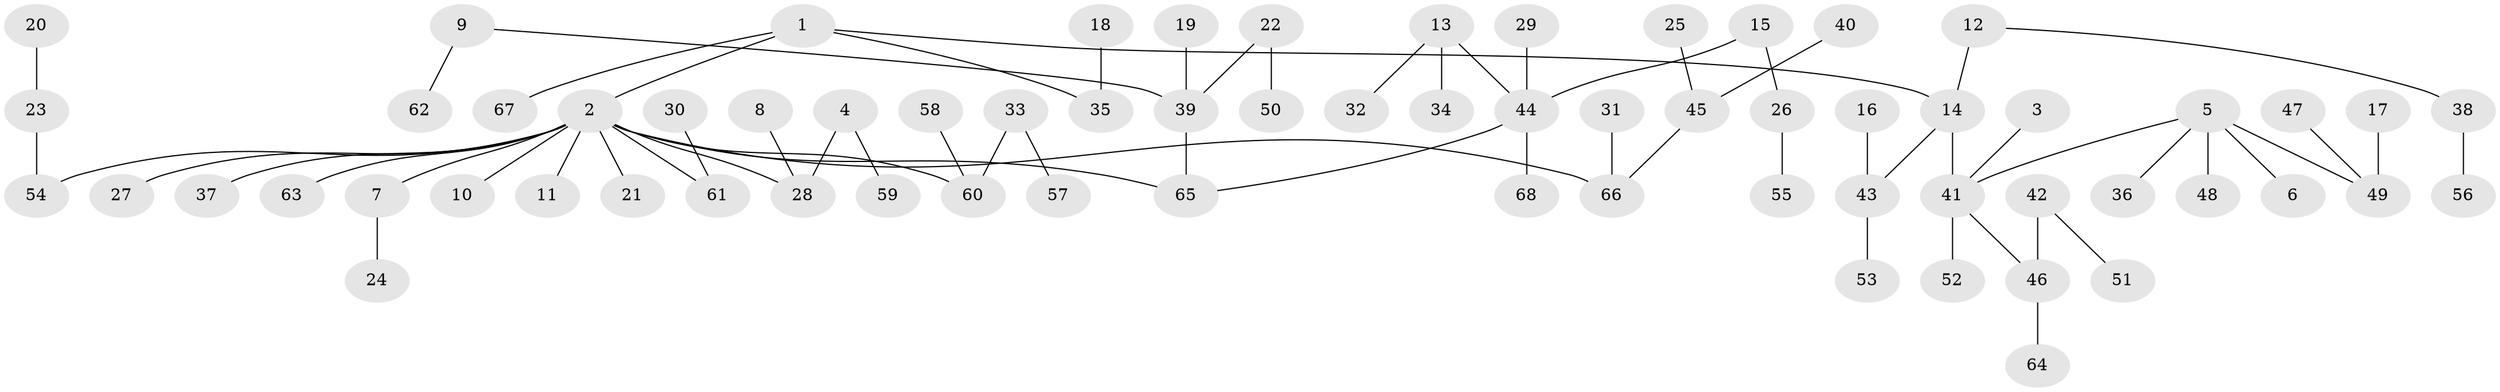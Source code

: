 // original degree distribution, {11: 0.007407407407407408, 4: 0.07407407407407407, 3: 0.14074074074074075, 5: 0.037037037037037035, 7: 0.007407407407407408, 1: 0.5185185185185185, 2: 0.21481481481481482}
// Generated by graph-tools (version 1.1) at 2025/50/03/09/25 03:50:23]
// undirected, 68 vertices, 67 edges
graph export_dot {
graph [start="1"]
  node [color=gray90,style=filled];
  1;
  2;
  3;
  4;
  5;
  6;
  7;
  8;
  9;
  10;
  11;
  12;
  13;
  14;
  15;
  16;
  17;
  18;
  19;
  20;
  21;
  22;
  23;
  24;
  25;
  26;
  27;
  28;
  29;
  30;
  31;
  32;
  33;
  34;
  35;
  36;
  37;
  38;
  39;
  40;
  41;
  42;
  43;
  44;
  45;
  46;
  47;
  48;
  49;
  50;
  51;
  52;
  53;
  54;
  55;
  56;
  57;
  58;
  59;
  60;
  61;
  62;
  63;
  64;
  65;
  66;
  67;
  68;
  1 -- 2 [weight=1.0];
  1 -- 14 [weight=1.0];
  1 -- 35 [weight=1.0];
  1 -- 67 [weight=1.0];
  2 -- 7 [weight=1.0];
  2 -- 10 [weight=1.0];
  2 -- 11 [weight=1.0];
  2 -- 21 [weight=1.0];
  2 -- 27 [weight=1.0];
  2 -- 28 [weight=1.0];
  2 -- 37 [weight=1.0];
  2 -- 54 [weight=1.0];
  2 -- 60 [weight=1.0];
  2 -- 61 [weight=1.0];
  2 -- 63 [weight=1.0];
  2 -- 65 [weight=1.0];
  2 -- 66 [weight=1.0];
  3 -- 41 [weight=1.0];
  4 -- 28 [weight=1.0];
  4 -- 59 [weight=1.0];
  5 -- 6 [weight=1.0];
  5 -- 36 [weight=1.0];
  5 -- 41 [weight=1.0];
  5 -- 48 [weight=1.0];
  5 -- 49 [weight=1.0];
  7 -- 24 [weight=1.0];
  8 -- 28 [weight=1.0];
  9 -- 39 [weight=1.0];
  9 -- 62 [weight=1.0];
  12 -- 14 [weight=1.0];
  12 -- 38 [weight=1.0];
  13 -- 32 [weight=1.0];
  13 -- 34 [weight=1.0];
  13 -- 44 [weight=1.0];
  14 -- 41 [weight=1.0];
  14 -- 43 [weight=1.0];
  15 -- 26 [weight=1.0];
  15 -- 44 [weight=1.0];
  16 -- 43 [weight=1.0];
  17 -- 49 [weight=1.0];
  18 -- 35 [weight=1.0];
  19 -- 39 [weight=1.0];
  20 -- 23 [weight=1.0];
  22 -- 39 [weight=1.0];
  22 -- 50 [weight=1.0];
  23 -- 54 [weight=1.0];
  25 -- 45 [weight=1.0];
  26 -- 55 [weight=1.0];
  29 -- 44 [weight=1.0];
  30 -- 61 [weight=1.0];
  31 -- 66 [weight=1.0];
  33 -- 57 [weight=1.0];
  33 -- 60 [weight=1.0];
  38 -- 56 [weight=1.0];
  39 -- 65 [weight=1.0];
  40 -- 45 [weight=1.0];
  41 -- 46 [weight=1.0];
  41 -- 52 [weight=1.0];
  42 -- 46 [weight=1.0];
  42 -- 51 [weight=1.0];
  43 -- 53 [weight=1.0];
  44 -- 65 [weight=1.0];
  44 -- 68 [weight=1.0];
  45 -- 66 [weight=1.0];
  46 -- 64 [weight=1.0];
  47 -- 49 [weight=1.0];
  58 -- 60 [weight=1.0];
}
